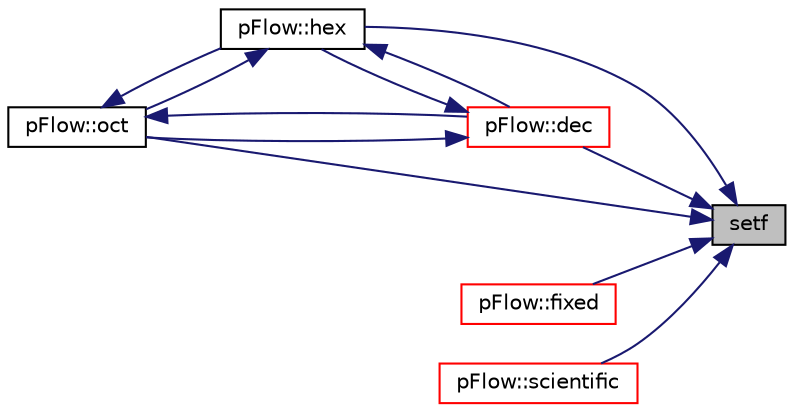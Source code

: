 digraph "setf"
{
 // LATEX_PDF_SIZE
  edge [fontname="Helvetica",fontsize="10",labelfontname="Helvetica",labelfontsize="10"];
  node [fontname="Helvetica",fontsize="10",shape=record];
  rankdir="RL";
  Node1 [label="setf",height=0.2,width=0.4,color="black", fillcolor="grey75", style="filled", fontcolor="black",tooltip="Set flags of stream."];
  Node1 -> Node2 [dir="back",color="midnightblue",fontsize="10",style="solid",fontname="Helvetica"];
  Node2 [label="pFlow::dec",height=0.2,width=0.4,color="red", fillcolor="white", style="filled",URL="$namespacepFlow.html#a7a2a778dad6a63e04760015ff551008f",tooltip=" "];
  Node2 -> Node3 [dir="back",color="midnightblue",fontsize="10",style="solid",fontname="Helvetica"];
  Node3 [label="pFlow::hex",height=0.2,width=0.4,color="black", fillcolor="white", style="filled",URL="$namespacepFlow.html#a171c38e0982827d99f83781c96c7adcf",tooltip=" "];
  Node3 -> Node2 [dir="back",color="midnightblue",fontsize="10",style="solid",fontname="Helvetica"];
  Node3 -> Node4 [dir="back",color="midnightblue",fontsize="10",style="solid",fontname="Helvetica"];
  Node4 [label="pFlow::oct",height=0.2,width=0.4,color="black", fillcolor="white", style="filled",URL="$namespacepFlow.html#aaa50ebe62a1c05eadd31cf981231a6d2",tooltip=" "];
  Node4 -> Node2 [dir="back",color="midnightblue",fontsize="10",style="solid",fontname="Helvetica"];
  Node4 -> Node3 [dir="back",color="midnightblue",fontsize="10",style="solid",fontname="Helvetica"];
  Node2 -> Node4 [dir="back",color="midnightblue",fontsize="10",style="solid",fontname="Helvetica"];
  Node1 -> Node8 [dir="back",color="midnightblue",fontsize="10",style="solid",fontname="Helvetica"];
  Node8 [label="pFlow::fixed",height=0.2,width=0.4,color="red", fillcolor="white", style="filled",URL="$namespacepFlow.html#a010be5a80d29fca6b0ac9a68d9c94d32",tooltip=" "];
  Node1 -> Node3 [dir="back",color="midnightblue",fontsize="10",style="solid",fontname="Helvetica"];
  Node1 -> Node4 [dir="back",color="midnightblue",fontsize="10",style="solid",fontname="Helvetica"];
  Node1 -> Node11 [dir="back",color="midnightblue",fontsize="10",style="solid",fontname="Helvetica"];
  Node11 [label="pFlow::scientific",height=0.2,width=0.4,color="red", fillcolor="white", style="filled",URL="$namespacepFlow.html#a4333d7bd717697fd94a3425351e1e4f2",tooltip=" "];
}
